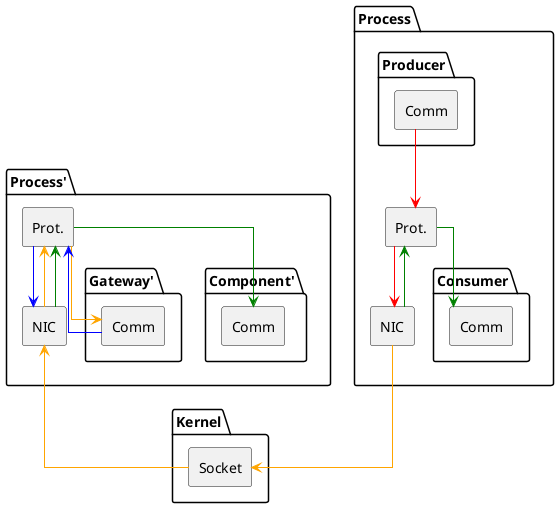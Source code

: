 @startuml 02-process_thread_diagram

' Style definitions
skinparam componentStyle rectangle
skinparam backgroundColor white
skinparam linetype ortho

' Process Components
package "Process" {
  package "Producer" {
    component [Comm] as comm_producer1
  }
  package "Consumer" {
    component [Comm] as comm_consumer1
  }
  component [Prot.] as prot1
  component [NIC] as nic1

  comm_producer1 --[#red]> prot1
  prot1 --[#red]> nic1
  nic1 --[#green]> prot1
  prot1 --[#green]> comm_consumer1
}

' Second Process with Threads
package "Process'" {
  package "Gateway'" {
    component [Comm] as comm_gateway2
  }
  package "Component'" {
    component [Comm] as comm_consumer2
  }
    component [Prot.] as prot2
    component [NIC] as nic2

  nic2 --[#orange]> prot2  
  prot2 --[#orange]> comm_gateway2
  comm_gateway2 --[#blue]> prot2
  prot2 --[#blue]> nic2
  nic2 --[#green]> prot2
  prot2 --[#green]> comm_consumer2
}

' Kernel architecture section
package "Kernel" {
  component [Socket] as socket
  
  nic1--[#orange]> socket
  nic2 <--[#orange] socket
}

@enduml 